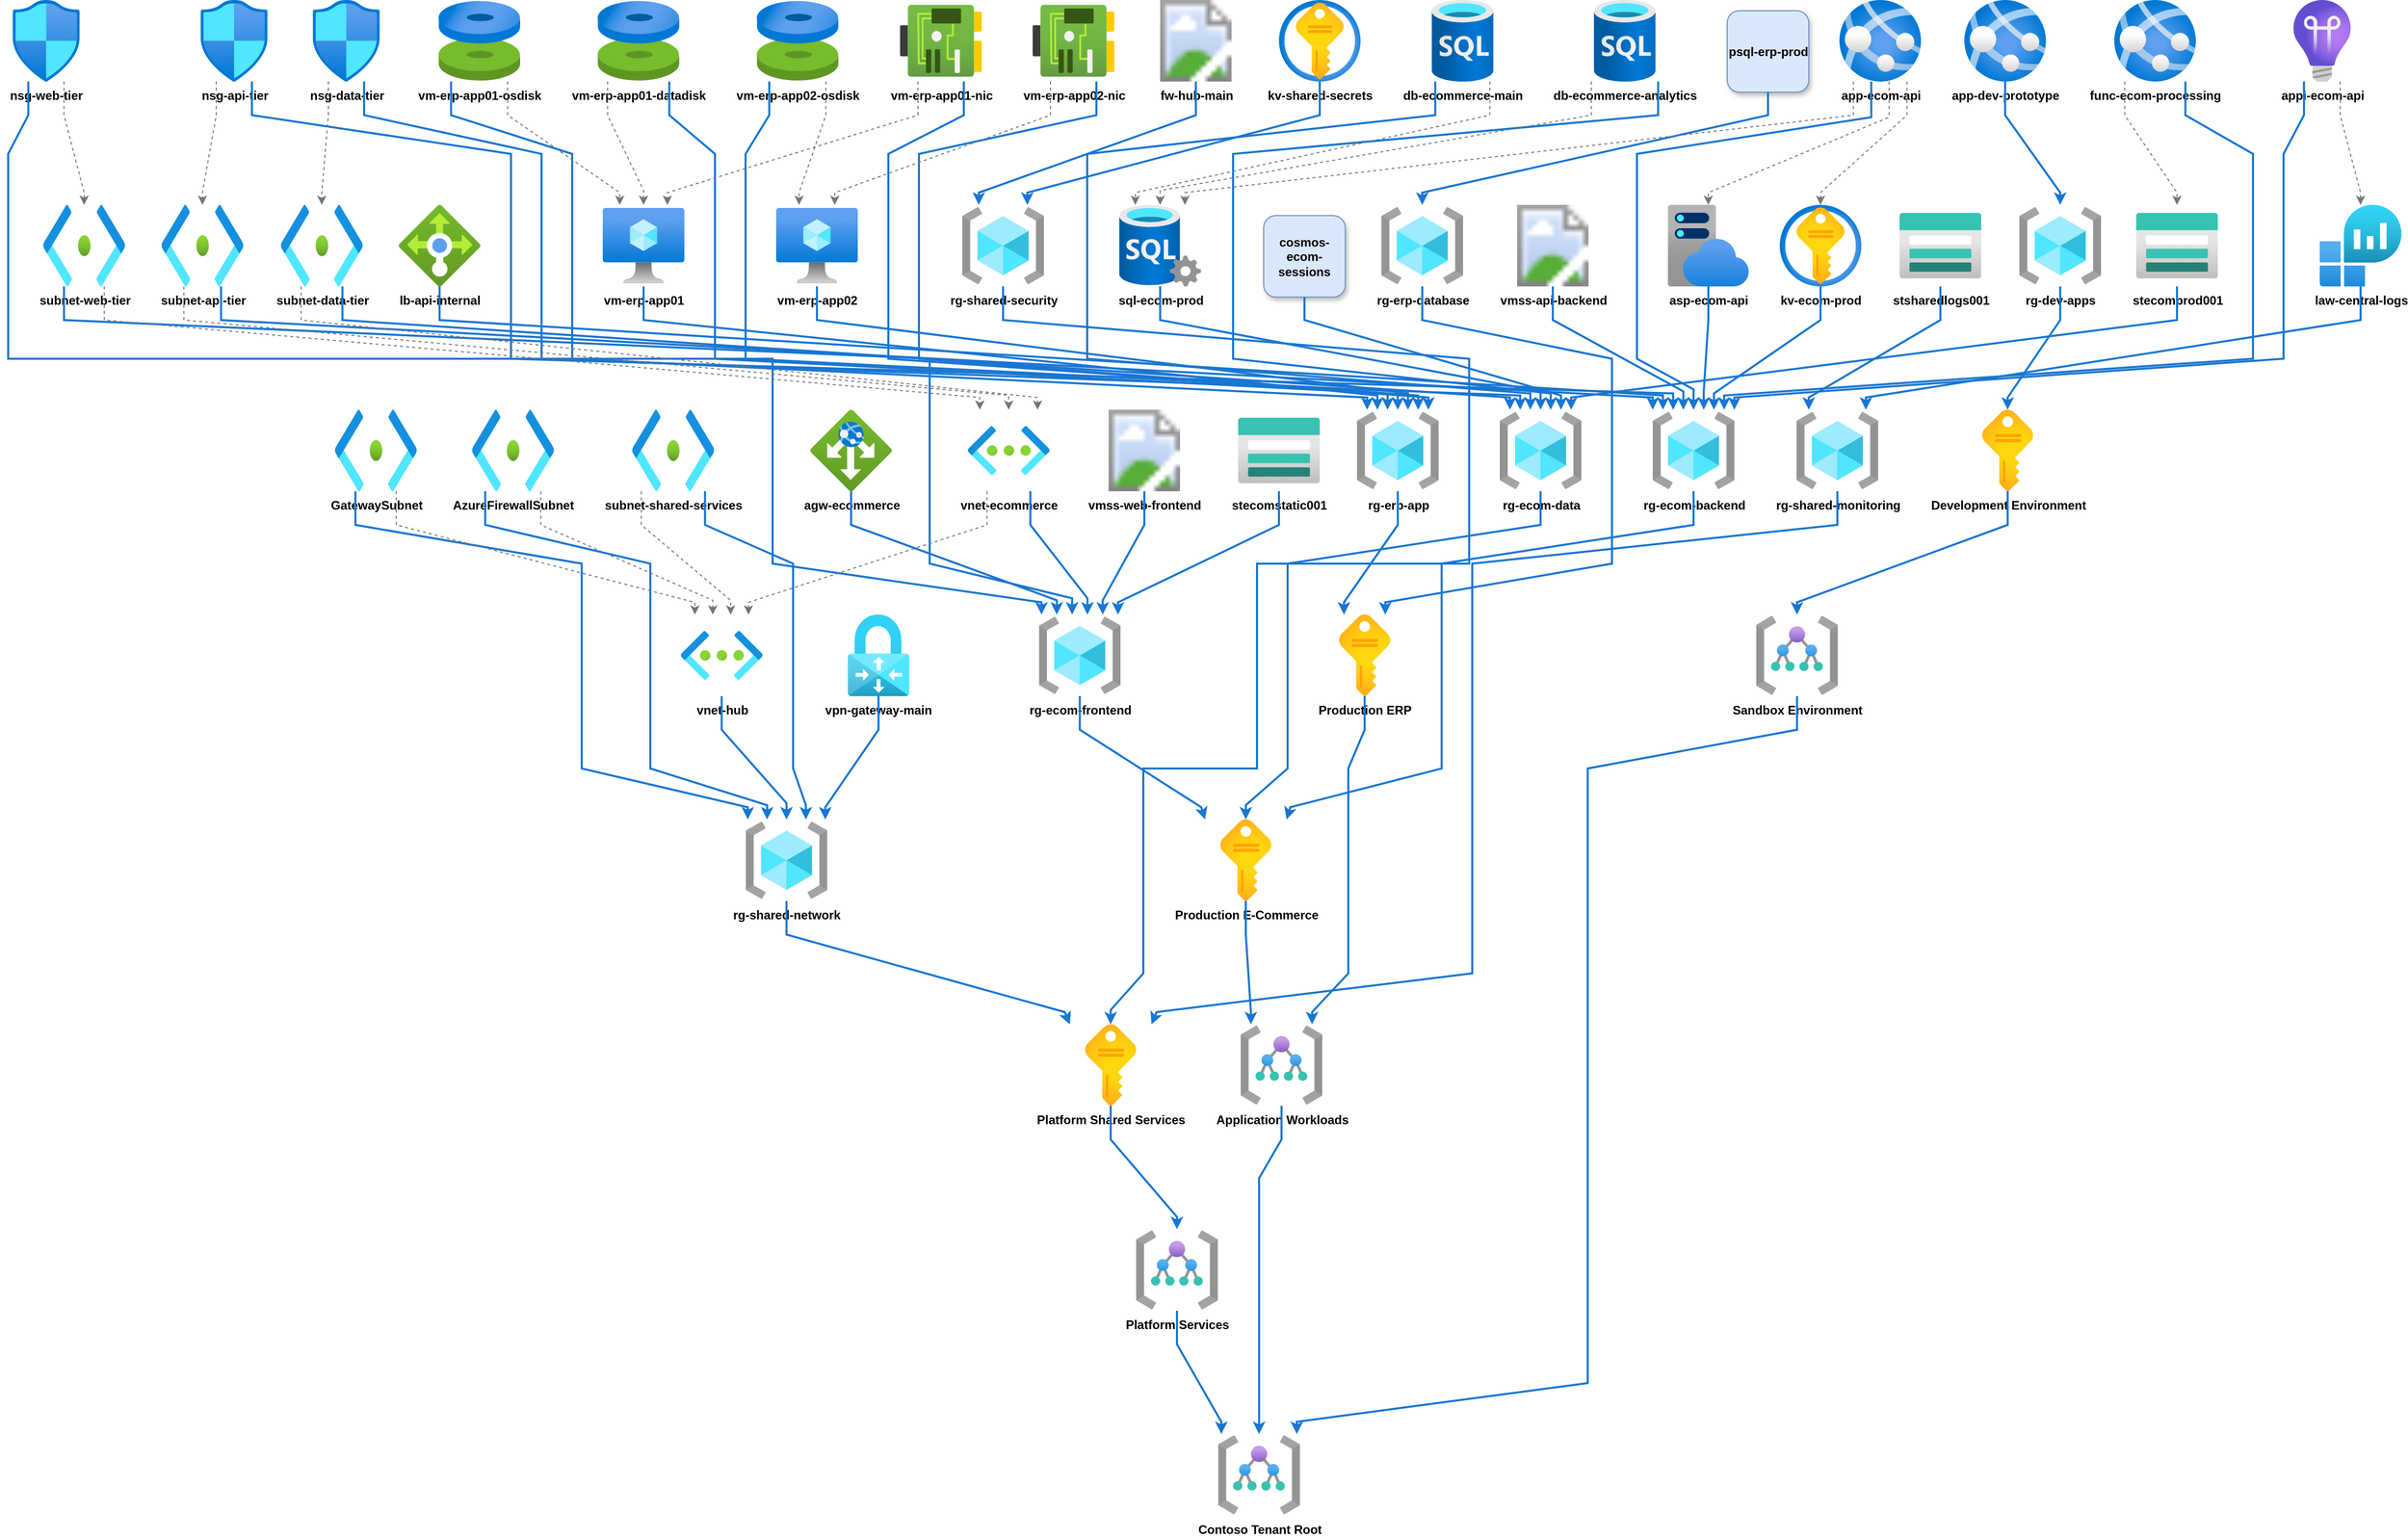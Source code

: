 <mxfile>
    <diagram id="main-diagram" name="Azure Infrastructure">
        <mxGraphModel dx="7919" dy="1720" grid="1" gridSize="10" guides="1" tooltips="1" connect="1" arrows="1" fold="1" page="1" pageScale="1" pageWidth="4681" pageHeight="3300" math="0" shadow="0">
            <root>
                <mxCell id="0"/>
                <mxCell id="1" parent="0"/>
                <object label="&lt;b&gt;Contoso Tenant Root&lt;/b&gt;" type="Microsoft.Management/managementGroups" id="node-0">
                    <mxCell style="image;aspect=fixed;html=1;points=[];align=center;fontSize=12;image=img/lib/azure2/general/Management_Groups.svg" parent="1" vertex="1">
                        <mxGeometry x="1186.5" y="1407" width="80" height="80" as="geometry"/>
                    </mxCell>
                </object>
                <object label="&lt;b&gt;Platform Services&lt;/b&gt;" type="Microsoft.Management/managementGroups" id="node-1">
                    <mxCell style="image;aspect=fixed;html=1;points=[];align=center;fontSize=12;image=img/lib/azure2/general/Management_Groups.svg" parent="1" vertex="1">
                        <mxGeometry x="1106.0" y="1206.0" width="80" height="80" as="geometry"/>
                    </mxCell>
                </object>
                <object label="&lt;b&gt;Application Workloads&lt;/b&gt;" type="Microsoft.Management/managementGroups" id="node-2">
                    <mxCell style="image;aspect=fixed;html=1;points=[];align=center;fontSize=12;image=img/lib/azure2/general/Management_Groups.svg" parent="1" vertex="1">
                        <mxGeometry x="1208.5" y="1005.0" width="80" height="80" as="geometry"/>
                    </mxCell>
                </object>
                <object label="&lt;b&gt;Sandbox Environment&lt;/b&gt;" type="Microsoft.Management/managementGroups" id="node-3">
                    <mxCell style="image;aspect=fixed;html=1;points=[];align=center;fontSize=12;image=img/lib/azure2/general/Management_Groups.svg" parent="1" vertex="1">
                        <mxGeometry x="1713.951" y="603.0" width="80" height="80" as="geometry"/>
                    </mxCell>
                </object>
                <object label="&lt;b&gt;Platform Shared Services&lt;/b&gt;" type="Microsoft.Resources/subscriptions" id="node-4">
                    <mxCell style="image;aspect=fixed;html=1;points=[];align=center;fontSize=12;image=img/lib/azure2/general/Subscriptions.svg" parent="1" vertex="1">
                        <mxGeometry x="1041.0" y="1005.0" width="80" height="80" as="geometry"/>
                    </mxCell>
                </object>
                <object label="&lt;b&gt;Production E-Commerce&lt;/b&gt;" type="Microsoft.Resources/subscriptions" id="node-5">
                    <mxCell style="image;aspect=fixed;html=1;points=[];align=center;fontSize=12;image=img/lib/azure2/general/Subscriptions.svg" parent="1" vertex="1">
                        <mxGeometry x="1173.5" y="804.0" width="80" height="80" as="geometry"/>
                    </mxCell>
                </object>
                <object label="&lt;b&gt;Production ERP&lt;/b&gt;" type="Microsoft.Resources/subscriptions" id="node-6">
                    <mxCell style="image;aspect=fixed;html=1;points=[];align=center;fontSize=12;image=img/lib/azure2/general/Subscriptions.svg" parent="1" vertex="1">
                        <mxGeometry x="1290.0" y="603.0" width="80" height="80" as="geometry"/>
                    </mxCell>
                </object>
                <object label="&lt;b&gt;Development Environment&lt;/b&gt;" type="Microsoft.Resources/subscriptions" id="node-7">
                    <mxCell style="image;aspect=fixed;html=1;points=[];align=center;fontSize=12;image=img/lib/azure2/general/Subscriptions.svg" parent="1" vertex="1">
                        <mxGeometry x="1920.5" y="402.0" width="80" height="80" as="geometry"/>
                    </mxCell>
                </object>
                <object label="&lt;b&gt;rg-shared-network&lt;/b&gt;" type="Microsoft.Resources/subscriptions/resourceGroups" id="node-8">
                    <mxCell style="image;aspect=fixed;html=1;points=[];align=center;fontSize=12;image=img/lib/azure2/general/Resource_Groups.svg" parent="1" vertex="1">
                        <mxGeometry x="723.176" y="804.0" width="80" height="80" as="geometry"/>
                    </mxCell>
                </object>
                <object label="&lt;b&gt;rg-shared-security&lt;/b&gt;" type="Microsoft.Resources/subscriptions/resourceGroups" id="node-9">
                    <mxCell style="image;aspect=fixed;html=1;points=[];align=center;fontSize=12;image=img/lib/azure2/general/Resource_Groups.svg" parent="1" vertex="1">
                        <mxGeometry x="935.5" y="201.0" width="80" height="80" as="geometry"/>
                    </mxCell>
                </object>
                <object label="&lt;b&gt;rg-shared-monitoring&lt;/b&gt;" type="Microsoft.Resources/subscriptions/resourceGroups" id="node-10">
                    <mxCell style="image;aspect=fixed;html=1;points=[];align=center;fontSize=12;image=img/lib/azure2/general/Resource_Groups.svg" parent="1" vertex="1">
                        <mxGeometry x="1753.5" y="402.0" width="80" height="80" as="geometry"/>
                    </mxCell>
                </object>
                <object label="&lt;b&gt;rg-ecom-frontend&lt;/b&gt;" type="Microsoft.Resources/subscriptions/resourceGroups" id="node-11">
                    <mxCell style="image;aspect=fixed;html=1;points=[];align=center;fontSize=12;image=img/lib/azure2/general/Resource_Groups.svg" parent="1" vertex="1">
                        <mxGeometry x="1010.708" y="603.0" width="80" height="80" as="geometry"/>
                    </mxCell>
                </object>
                <object label="&lt;b&gt;rg-ecom-backend&lt;/b&gt;" type="Microsoft.Resources/subscriptions/resourceGroups" id="node-12">
                    <mxCell style="image;aspect=fixed;html=1;points=[];align=center;fontSize=12;image=img/lib/azure2/general/Resource_Groups.svg" parent="1" vertex="1">
                        <mxGeometry x="1612.5" y="402.0" width="80" height="80" as="geometry"/>
                    </mxCell>
                </object>
                <object label="&lt;b&gt;rg-ecom-data&lt;/b&gt;" type="Microsoft.Resources/subscriptions/resourceGroups" id="node-13">
                    <mxCell style="image;aspect=fixed;html=1;points=[];align=center;fontSize=12;image=img/lib/azure2/general/Resource_Groups.svg" parent="1" vertex="1">
                        <mxGeometry x="1462.5" y="402.0" width="80" height="80" as="geometry"/>
                    </mxCell>
                </object>
                <object label="&lt;b&gt;rg-erp-app&lt;/b&gt;" type="Microsoft.Resources/subscriptions/resourceGroups" id="node-14">
                    <mxCell style="image;aspect=fixed;html=1;points=[];align=center;fontSize=12;image=img/lib/azure2/general/Resource_Groups.svg" parent="1" vertex="1">
                        <mxGeometry x="1322.5" y="402.0" width="80" height="80" as="geometry"/>
                    </mxCell>
                </object>
                <object label="&lt;b&gt;rg-erp-database&lt;/b&gt;" type="Microsoft.Resources/subscriptions/resourceGroups" id="node-15">
                    <mxCell style="image;aspect=fixed;html=1;points=[];align=center;fontSize=12;image=img/lib/azure2/general/Resource_Groups.svg" parent="1" vertex="1">
                        <mxGeometry x="1346.5" y="201.0" width="80" height="80" as="geometry"/>
                    </mxCell>
                </object>
                <object label="&lt;b&gt;rg-dev-apps&lt;/b&gt;" type="Microsoft.Resources/subscriptions/resourceGroups" id="node-16">
                    <mxCell style="image;aspect=fixed;html=1;points=[];align=center;fontSize=12;image=img/lib/azure2/general/Resource_Groups.svg" parent="1" vertex="1">
                        <mxGeometry x="1972.0" y="201.0" width="80" height="80" as="geometry"/>
                    </mxCell>
                </object>
                <object label="&lt;b&gt;vnet-hub&lt;/b&gt;" type="Microsoft.Network/virtualNetworks" id="node-17">
                    <mxCell style="image;aspect=fixed;html=1;points=[];align=center;fontSize=12;image=img/lib/azure2/networking/Virtual_Networks.svg" parent="1" vertex="1">
                        <mxGeometry x="659.611" y="603.0" width="80" height="80" as="geometry"/>
                    </mxCell>
                </object>
                <object label="&lt;b&gt;GatewaySubnet&lt;/b&gt;" type="Microsoft.Network/virtualNetworks/subnets" id="node-18">
                    <mxCell style="image;aspect=fixed;html=1;points=[];align=center;fontSize=12;image=img/lib/azure2/networking/Subnet.svg" parent="1" vertex="1">
                        <mxGeometry x="320.5" y="402.0" width="80" height="80" as="geometry"/>
                    </mxCell>
                </object>
                <object label="&lt;b&gt;AzureFirewallSubnet&lt;/b&gt;" type="Microsoft.Network/virtualNetworks/subnets" id="node-19">
                    <mxCell style="image;aspect=fixed;html=1;points=[];align=center;fontSize=12;image=img/lib/azure2/networking/Subnet.svg" parent="1" vertex="1">
                        <mxGeometry x="455.0" y="402.0" width="80" height="80" as="geometry"/>
                    </mxCell>
                </object>
                <object label="&lt;b&gt;subnet-shared-services&lt;/b&gt;" type="Microsoft.Network/virtualNetworks/subnets" id="node-20">
                    <mxCell style="image;aspect=fixed;html=1;points=[];align=center;fontSize=12;image=img/lib/azure2/networking/Subnet.svg" parent="1" vertex="1">
                        <mxGeometry x="612.0" y="402.0" width="80" height="80" as="geometry"/>
                    </mxCell>
                </object>
                <object label="&lt;b&gt;vnet-ecommerce&lt;/b&gt;" type="Microsoft.Network/virtualNetworks" id="node-21">
                    <mxCell style="image;aspect=fixed;html=1;points=[];align=center;fontSize=12;image=img/lib/azure2/networking/Virtual_Networks.svg" parent="1" vertex="1">
                        <mxGeometry x="941.0" y="402.0" width="80" height="80" as="geometry"/>
                    </mxCell>
                </object>
                <object label="&lt;b&gt;subnet-web-tier&lt;/b&gt;" type="Microsoft.Network/virtualNetworks/subnets" id="node-22">
                    <mxCell style="image;aspect=fixed;html=1;points=[];align=center;fontSize=12;image=img/lib/azure2/networking/Subnet.svg" parent="1" vertex="1">
                        <mxGeometry x="34.5" y="201.0" width="80" height="80" as="geometry"/>
                    </mxCell>
                </object>
                <object label="&lt;b&gt;subnet-api-tier&lt;/b&gt;" type="Microsoft.Network/virtualNetworks/subnets" id="node-23">
                    <mxCell style="image;aspect=fixed;html=1;points=[];align=center;fontSize=12;image=img/lib/azure2/networking/Subnet.svg" parent="1" vertex="1">
                        <mxGeometry x="150.5" y="201.0" width="80" height="80" as="geometry"/>
                    </mxCell>
                </object>
                <object label="&lt;b&gt;subnet-data-tier&lt;/b&gt;" type="Microsoft.Network/virtualNetworks/subnets" id="node-24">
                    <mxCell style="image;aspect=fixed;html=1;points=[];align=center;fontSize=12;image=img/lib/azure2/networking/Subnet.svg" parent="1" vertex="1">
                        <mxGeometry x="267.5" y="201.0" width="80" height="80" as="geometry"/>
                    </mxCell>
                </object>
                <object label="&lt;b&gt;vpn-gateway-main&lt;/b&gt;" type="Microsoft.Network/virtualNetworkGateways" id="node-25">
                    <mxCell style="image;aspect=fixed;html=1;points=[];align=center;fontSize=12;image=img/lib/azure2/networking/Virtual_Network_Gateways.svg" parent="1" vertex="1">
                        <mxGeometry x="813.366" y="603.0" width="80" height="80" as="geometry"/>
                    </mxCell>
                </object>
                <object label="&lt;b&gt;fw-hub-main&lt;/b&gt;" type="Microsoft.Network/azureFirewalls" id="node-26">
                    <mxCell style="image;aspect=fixed;html=1;points=[];align=center;fontSize=12;image=img/lib/azure2/networking/Azure_Firewall.svg" parent="1" vertex="1">
                        <mxGeometry x="1124.5" y="7.105e-15" width="80" height="80" as="geometry"/>
                    </mxCell>
                </object>
                <object label="&lt;b&gt;agw-ecommerce&lt;/b&gt;" type="Microsoft.Network/applicationGateways" id="node-27">
                    <mxCell style="image;aspect=fixed;html=1;points=[];align=center;fontSize=12;image=img/lib/azure2/networking/Application_Gateways.svg" parent="1" vertex="1">
                        <mxGeometry x="786.5" y="402.0" width="80" height="80" as="geometry"/>
                    </mxCell>
                </object>
                <object label="&lt;b&gt;lb-api-internal&lt;/b&gt;" type="Microsoft.Network/loadBalancers" id="node-28">
                    <mxCell style="image;aspect=fixed;html=1;points=[];align=center;fontSize=12;image=img/lib/azure2/networking/Load_Balancers.svg" parent="1" vertex="1">
                        <mxGeometry x="383.0" y="201.0" width="80" height="80" as="geometry"/>
                    </mxCell>
                </object>
                <object label="&lt;b&gt;nsg-web-tier&lt;/b&gt;" type="Microsoft.Network/networkSecurityGroups" id="node-29">
                    <mxCell style="image;aspect=fixed;html=1;points=[];align=center;fontSize=12;image=img/lib/azure2/networking/Network_Security_Groups.svg" parent="1" vertex="1">
                        <mxGeometry x="-2.75" y="7.105e-15" width="80" height="80" as="geometry"/>
                    </mxCell>
                </object>
                <object label="&lt;b&gt;nsg-api-tier&lt;/b&gt;" type="Microsoft.Network/networkSecurityGroups" id="node-30">
                    <mxCell style="image;aspect=fixed;html=1;points=[];align=center;fontSize=12;image=img/lib/azure2/networking/Network_Security_Groups.svg" parent="1" vertex="1">
                        <mxGeometry x="181.5" y="7.105e-15" width="80" height="80" as="geometry"/>
                    </mxCell>
                </object>
                <object label="&lt;b&gt;nsg-data-tier&lt;/b&gt;" type="Microsoft.Network/networkSecurityGroups" id="node-31">
                    <mxCell style="image;aspect=fixed;html=1;points=[];align=center;fontSize=12;image=img/lib/azure2/networking/Network_Security_Groups.svg" parent="1" vertex="1">
                        <mxGeometry x="291.5" y="7.105e-15" width="80" height="80" as="geometry"/>
                    </mxCell>
                </object>
                <object label="&lt;b&gt;vmss-web-frontend&lt;/b&gt;" type="Microsoft.Compute/virtualMachineScaleSets" id="node-32">
                    <mxCell style="image;aspect=fixed;html=1;points=[];align=center;fontSize=12;image=img/lib/azure2/compute/Virtual_Machine_Scale_Set.svg" parent="1" vertex="1">
                        <mxGeometry x="1074.0" y="402.0" width="80" height="80" as="geometry"/>
                    </mxCell>
                </object>
                <object label="&lt;b&gt;vmss-api-backend&lt;/b&gt;" type="Microsoft.Compute/virtualMachineScaleSets" id="node-33">
                    <mxCell style="image;aspect=fixed;html=1;points=[];align=center;fontSize=12;image=img/lib/azure2/compute/Virtual_Machine_Scale_Set.svg" parent="1" vertex="1">
                        <mxGeometry x="1474.5" y="201.0" width="80" height="80" as="geometry"/>
                    </mxCell>
                </object>
                <object label="&lt;b&gt;vm-erp-app01&lt;/b&gt;" type="Microsoft.Compute/virtualMachines" id="node-34">
                    <mxCell style="image;aspect=fixed;html=1;points=[];align=center;fontSize=12;image=img/lib/azure2/compute/Virtual_Machine.svg" parent="1" vertex="1">
                        <mxGeometry x="583.0" y="201.0" width="80" height="80" as="geometry"/>
                    </mxCell>
                </object>
                <object label="&lt;b&gt;vm-erp-app02&lt;/b&gt;" type="Microsoft.Compute/virtualMachines" id="node-35">
                    <mxCell style="image;aspect=fixed;html=1;points=[];align=center;fontSize=12;image=img/lib/azure2/compute/Virtual_Machine.svg" parent="1" vertex="1">
                        <mxGeometry x="753.0" y="201.0" width="80" height="80" as="geometry"/>
                    </mxCell>
                </object>
                <object label="&lt;b&gt;vm-erp-app01-osdisk&lt;/b&gt;" type="Microsoft.Compute/disks" id="node-36">
                    <mxCell style="image;aspect=fixed;html=1;points=[];align=center;fontSize=12;image=img/lib/azure2/compute/Disks.svg" parent="1" vertex="1">
                        <mxGeometry x="422.0" y="7.105e-15" width="80" height="80" as="geometry"/>
                    </mxCell>
                </object>
                <object label="&lt;b&gt;vm-erp-app01-datadisk&lt;/b&gt;" type="Microsoft.Compute/disks" id="node-37">
                    <mxCell style="image;aspect=fixed;html=1;points=[];align=center;fontSize=12;image=img/lib/azure2/compute/Disks.svg" parent="1" vertex="1">
                        <mxGeometry x="578.0" y="7.105e-15" width="80" height="80" as="geometry"/>
                    </mxCell>
                </object>
                <object label="&lt;b&gt;vm-erp-app02-osdisk&lt;/b&gt;" type="Microsoft.Compute/disks" id="node-38">
                    <mxCell style="image;aspect=fixed;html=1;points=[];align=center;fontSize=12;image=img/lib/azure2/compute/Disks.svg" parent="1" vertex="1">
                        <mxGeometry x="734.0" y="7.105e-15" width="80" height="80" as="geometry"/>
                    </mxCell>
                </object>
                <object label="&lt;b&gt;vm-erp-app01-nic&lt;/b&gt;" type="Microsoft.Network/networkInterfaces" id="node-39">
                    <mxCell style="image;aspect=fixed;html=1;points=[];align=center;fontSize=12;image=img/lib/azure2/networking/Network_Interfaces.svg" parent="1" vertex="1">
                        <mxGeometry x="874.5" y="7.105e-15" width="80" height="80" as="geometry"/>
                    </mxCell>
                </object>
                <object label="&lt;b&gt;vm-erp-app02-nic&lt;/b&gt;" type="Microsoft.Network/networkInterfaces" id="node-40">
                    <mxCell style="image;aspect=fixed;html=1;points=[];align=center;fontSize=12;image=img/lib/azure2/networking/Network_Interfaces.svg" parent="1" vertex="1">
                        <mxGeometry x="1004.5" y="7.105e-15" width="80" height="80" as="geometry"/>
                    </mxCell>
                </object>
                <object label="&lt;b&gt;sql-ecom-prod&lt;/b&gt;" type="Microsoft.Sql/servers" id="node-41">
                    <mxCell style="image;aspect=fixed;html=1;points=[];align=center;fontSize=12;image=img/lib/azure2/databases/SQL_Server.svg" parent="1" vertex="1">
                        <mxGeometry x="1089.5" y="201.0" width="80" height="80" as="geometry"/>
                    </mxCell>
                </object>
                <object label="&lt;b&gt;db-ecommerce-main&lt;/b&gt;" type="Microsoft.Sql/servers/databases" id="node-42">
                    <mxCell style="image;aspect=fixed;html=1;points=[];align=center;fontSize=12;image=img/lib/azure2/databases/SQL_Database.svg" parent="1" vertex="1">
                        <mxGeometry x="1386.0" y="7.105e-15" width="80" height="80" as="geometry"/>
                    </mxCell>
                </object>
                <object label="&lt;b&gt;db-ecommerce-analytics&lt;/b&gt;" type="Microsoft.Sql/servers/databases" id="node-43">
                    <mxCell style="image;aspect=fixed;html=1;points=[];align=center;fontSize=12;image=img/lib/azure2/databases/SQL_Database.svg" parent="1" vertex="1">
                        <mxGeometry x="1545.0" y="7.105e-15" width="80" height="80" as="geometry"/>
                    </mxCell>
                </object>
                <object label="&lt;b&gt;psql-erp-prod&lt;/b&gt;" type="Microsoft.DBforPostgreSQL/flexibleServers" id="node-44">
                    <mxCell style="rounded=1;whiteSpace=wrap;html=1;shadow=1;fillColor=#dae8fc;strokeColor=#6c8ebf;" parent="1" vertex="1">
                        <mxGeometry x="1685.5" y="10.5" width="80" height="80" as="geometry"/>
                    </mxCell>
                </object>
                <object label="&lt;b&gt;cosmos-ecom-sessions&lt;/b&gt;" type="Microsoft.DocumentDB/databaseAccounts" id="node-45">
                    <mxCell style="rounded=1;whiteSpace=wrap;html=1;shadow=1;fillColor=#dae8fc;strokeColor=#6c8ebf;" parent="1" vertex="1">
                        <mxGeometry x="1231.0" y="211.5" width="80" height="80" as="geometry"/>
                    </mxCell>
                </object>
                <object label="&lt;b&gt;stecomprod001&lt;/b&gt;" type="Microsoft.Storage/storageAccounts" id="node-46">
                    <mxCell style="image;aspect=fixed;html=1;points=[];align=center;fontSize=12;image=img/lib/azure2/storage/Storage_Accounts.svg" parent="1" vertex="1">
                        <mxGeometry x="2086.5" y="201.0" width="80" height="80" as="geometry"/>
                    </mxCell>
                </object>
                <object label="&lt;b&gt;stecomstatic001&lt;/b&gt;" type="Microsoft.Storage/storageAccounts" id="node-47">
                    <mxCell style="image;aspect=fixed;html=1;points=[];align=center;fontSize=12;image=img/lib/azure2/storage/Storage_Accounts.svg" parent="1" vertex="1">
                        <mxGeometry x="1206.0" y="402.0" width="80" height="80" as="geometry"/>
                    </mxCell>
                </object>
                <object label="&lt;b&gt;stsharedlogs001&lt;/b&gt;" type="Microsoft.Storage/storageAccounts" id="node-48">
                    <mxCell style="image;aspect=fixed;html=1;points=[];align=center;fontSize=12;image=img/lib/azure2/storage/Storage_Accounts.svg" parent="1" vertex="1">
                        <mxGeometry x="1854.5" y="201.0" width="80" height="80" as="geometry"/>
                    </mxCell>
                </object>
                <object label="&lt;b&gt;asp-ecom-api&lt;/b&gt;" type="Microsoft.Web/serverfarms" id="node-49">
                    <mxCell style="image;aspect=fixed;html=1;points=[];align=center;fontSize=12;image=img/lib/azure2/app_services/App_Service_Plans.svg" parent="1" vertex="1">
                        <mxGeometry x="1627.0" y="201.0" width="80" height="80" as="geometry"/>
                    </mxCell>
                </object>
                <object label="&lt;b&gt;app-ecom-api&lt;/b&gt;" type="Microsoft.Web/sites" id="node-50">
                    <mxCell style="image;aspect=fixed;html=1;points=[];align=center;fontSize=12;image=img/lib/azure2/compute/App_Services.svg" parent="1" vertex="1">
                        <mxGeometry x="1795.5" y="7.105e-15" width="80" height="80" as="geometry"/>
                    </mxCell>
                </object>
                <object label="&lt;b&gt;app-dev-prototype&lt;/b&gt;" type="Microsoft.Web/sites" id="node-51">
                    <mxCell style="image;aspect=fixed;html=1;points=[];align=center;fontSize=12;image=img/lib/azure2/compute/App_Services.svg" parent="1" vertex="1">
                        <mxGeometry x="1918.0" y="7.105e-15" width="80" height="80" as="geometry"/>
                    </mxCell>
                </object>
                <object label="&lt;b&gt;func-ecom-processing&lt;/b&gt;" type="Microsoft.Web/sites" id="node-52">
                    <mxCell style="image;aspect=fixed;html=1;points=[];align=center;fontSize=12;image=img/lib/azure2/compute/App_Services.svg" parent="1" vertex="1">
                        <mxGeometry x="2065.0" y="7.105e-15" width="80" height="80" as="geometry"/>
                    </mxCell>
                </object>
                <object label="&lt;b&gt;kv-shared-secrets&lt;/b&gt;" type="Microsoft.KeyVault/vaults" id="node-53">
                    <mxCell style="image;aspect=fixed;html=1;points=[];align=center;fontSize=12;image=img/lib/azure2/security/Key_Vaults.svg" parent="1" vertex="1">
                        <mxGeometry x="1246.0" y="7.105e-15" width="80" height="80" as="geometry"/>
                    </mxCell>
                </object>
                <object label="&lt;b&gt;kv-ecom-prod&lt;/b&gt;" type="Microsoft.KeyVault/vaults" id="node-54">
                    <mxCell style="image;aspect=fixed;html=1;points=[];align=center;fontSize=12;image=img/lib/azure2/security/Key_Vaults.svg" parent="1" vertex="1">
                        <mxGeometry x="1737.0" y="201.0" width="80" height="80" as="geometry"/>
                    </mxCell>
                </object>
                <object label="&lt;b&gt;law-central-logs&lt;/b&gt;" type="Microsoft.OperationalInsights/workspaces" id="node-55">
                    <mxCell style="image;aspect=fixed;html=1;points=[];align=center;fontSize=12;image=img/lib/azure2/analytics/Log_Analytics_Workspaces.svg" parent="1" vertex="1">
                        <mxGeometry x="2266.5" y="201.0" width="80" height="80" as="geometry"/>
                    </mxCell>
                </object>
                <object label="&lt;b&gt;appi-ecom-api&lt;/b&gt;" type="Microsoft.Insights/components" id="node-56">
                    <mxCell style="image;aspect=fixed;html=1;points=[];align=center;fontSize=12;image=img/lib/azure2/management_governance/Application_Insights.svg" parent="1" vertex="1">
                        <mxGeometry x="2228.75" y="7.105e-15" width="80" height="80" as="geometry"/>
                    </mxCell>
                </object>
                <mxCell id="edge-0" style="edgeStyle=orthogonalEdgeStyle;rounded=0;orthogonalLoop=1;jettySize=auto;html=1;endArrow=classic;strokeColor=#1976d2;strokeWidth=2;noEdgeStyle=1;orthogonal=1;" parent="1" source="node-1" target="node-0" edge="1">
                    <mxGeometry relative="1" as="geometry">
                        <Array as="points">
                            <mxPoint x="1146.0" y="1319"/>
                            <mxPoint x="1189.5" y="1395"/>
                        </Array>
                    </mxGeometry>
                </mxCell>
                <mxCell id="edge-1" style="edgeStyle=orthogonalEdgeStyle;rounded=0;orthogonalLoop=1;jettySize=auto;html=1;endArrow=classic;strokeColor=#1976d2;strokeWidth=2;noEdgeStyle=1;orthogonal=1;" parent="1" source="node-2" target="node-0" edge="1">
                    <mxGeometry relative="1" as="geometry">
                        <Array as="points">
                            <mxPoint x="1248.5" y="1118.0"/>
                            <mxPoint x="1226.5" y="1156.0"/>
                            <mxPoint x="1226.5" y="1357"/>
                            <mxPoint x="1226.5" y="1393"/>
                        </Array>
                    </mxGeometry>
                </mxCell>
                <mxCell id="edge-2" style="edgeStyle=orthogonalEdgeStyle;rounded=0;orthogonalLoop=1;jettySize=auto;html=1;endArrow=classic;strokeColor=#1976d2;strokeWidth=2;noEdgeStyle=1;orthogonal=1;" parent="1" source="node-3" target="node-0" edge="1">
                    <mxGeometry relative="1" as="geometry">
                        <Array as="points">
                            <mxPoint x="1753.951" y="716.0"/>
                            <mxPoint x="1548.726" y="754.0"/>
                            <mxPoint x="1548.726" y="955.0"/>
                            <mxPoint x="1548.726" y="955.0"/>
                            <mxPoint x="1548.726" y="1156.0"/>
                            <mxPoint x="1548.726" y="1156.0"/>
                            <mxPoint x="1548.726" y="1357"/>
                            <mxPoint x="1263.5" y="1395"/>
                        </Array>
                    </mxGeometry>
                </mxCell>
                <mxCell id="edge-3" style="edgeStyle=orthogonalEdgeStyle;rounded=0;orthogonalLoop=1;jettySize=auto;html=1;endArrow=classic;strokeColor=#1976d2;strokeWidth=2;noEdgeStyle=1;orthogonal=1;" parent="1" source="node-4" target="node-1" edge="1">
                    <mxGeometry relative="1" as="geometry">
                        <Array as="points">
                            <mxPoint x="1081.0" y="1118.0"/>
                            <mxPoint x="1146.0" y="1194.0"/>
                        </Array>
                    </mxGeometry>
                </mxCell>
                <mxCell id="edge-4" style="edgeStyle=orthogonalEdgeStyle;rounded=0;orthogonalLoop=1;jettySize=auto;html=1;endArrow=classic;strokeColor=#1976d2;strokeWidth=2;noEdgeStyle=1;orthogonal=1;" parent="1" source="node-5" target="node-2" edge="1">
                    <mxGeometry relative="1" as="geometry">
                        <Array as="points">
                            <mxPoint x="1213.5" y="917.0"/>
                            <mxPoint x="1218.5" y="993.0"/>
                        </Array>
                    </mxGeometry>
                </mxCell>
                <mxCell id="edge-5" style="edgeStyle=orthogonalEdgeStyle;rounded=0;orthogonalLoop=1;jettySize=auto;html=1;endArrow=classic;strokeColor=#1976d2;strokeWidth=2;noEdgeStyle=1;orthogonal=1;" parent="1" source="node-6" target="node-2" edge="1">
                    <mxGeometry relative="1" as="geometry">
                        <Array as="points">
                            <mxPoint x="1330" y="716.0"/>
                            <mxPoint x="1314.0" y="754.0"/>
                            <mxPoint x="1314.0" y="955.0"/>
                            <mxPoint x="1278.5" y="993.0"/>
                        </Array>
                    </mxGeometry>
                </mxCell>
                <mxCell id="edge-6" style="edgeStyle=orthogonalEdgeStyle;rounded=0;orthogonalLoop=1;jettySize=auto;html=1;endArrow=classic;strokeColor=#1976d2;strokeWidth=2;noEdgeStyle=1;orthogonal=1;" parent="1" source="node-7" target="node-3" edge="1">
                    <mxGeometry relative="1" as="geometry">
                        <Array as="points">
                            <mxPoint x="1960.5" y="515.0"/>
                            <mxPoint x="1753.951" y="591.0"/>
                        </Array>
                    </mxGeometry>
                </mxCell>
                <mxCell id="edge-7" style="edgeStyle=orthogonalEdgeStyle;rounded=0;orthogonalLoop=1;jettySize=auto;html=1;endArrow=classic;strokeColor=#1976d2;strokeWidth=2;noEdgeStyle=1;orthogonal=1;" parent="1" source="node-8" target="node-4" edge="1">
                    <mxGeometry relative="1" as="geometry">
                        <Array as="points">
                            <mxPoint x="763.176" y="917.0"/>
                            <mxPoint x="1036.0" y="993.0"/>
                        </Array>
                    </mxGeometry>
                </mxCell>
                <mxCell id="edge-8" style="edgeStyle=orthogonalEdgeStyle;rounded=0;orthogonalLoop=1;jettySize=auto;html=1;endArrow=classic;strokeColor=#1976d2;strokeWidth=2;noEdgeStyle=1;orthogonal=1;" parent="1" source="node-9" target="node-4" edge="1">
                    <mxGeometry relative="1" as="geometry">
                        <Array as="points">
                            <mxPoint x="975.5" y="314.0"/>
                            <mxPoint x="1432.5" y="352.0"/>
                            <mxPoint x="1432.5" y="553.0"/>
                            <mxPoint x="1224.5" y="553.0"/>
                            <mxPoint x="1224.5" y="754.0"/>
                            <mxPoint x="1113.0" y="754.0"/>
                            <mxPoint x="1113.0" y="955.0"/>
                            <mxPoint x="1081.0" y="991.0"/>
                        </Array>
                    </mxGeometry>
                </mxCell>
                <mxCell id="edge-9" style="edgeStyle=orthogonalEdgeStyle;rounded=0;orthogonalLoop=1;jettySize=auto;html=1;endArrow=classic;strokeColor=#1976d2;strokeWidth=2;noEdgeStyle=1;orthogonal=1;" parent="1" source="node-10" target="node-4" edge="1">
                    <mxGeometry relative="1" as="geometry">
                        <Array as="points">
                            <mxPoint x="1793.5" y="515.0"/>
                            <mxPoint x="1435.5" y="553.0"/>
                            <mxPoint x="1435.5" y="754.0"/>
                            <mxPoint x="1435.5" y="754.0"/>
                            <mxPoint x="1435.5" y="955.0"/>
                            <mxPoint x="1126.0" y="993.0"/>
                        </Array>
                    </mxGeometry>
                </mxCell>
                <mxCell id="edge-10" style="edgeStyle=orthogonalEdgeStyle;rounded=0;orthogonalLoop=1;jettySize=auto;html=1;endArrow=classic;strokeColor=#1976d2;strokeWidth=2;noEdgeStyle=1;orthogonal=1;" parent="1" source="node-11" target="node-5" edge="1">
                    <mxGeometry relative="1" as="geometry">
                        <Array as="points">
                            <mxPoint x="1050.708" y="716.0"/>
                            <mxPoint x="1169.833" y="792.0"/>
                        </Array>
                    </mxGeometry>
                </mxCell>
                <mxCell id="edge-11" style="edgeStyle=orthogonalEdgeStyle;rounded=0;orthogonalLoop=1;jettySize=auto;html=1;endArrow=classic;strokeColor=#1976d2;strokeWidth=2;noEdgeStyle=1;orthogonal=1;" parent="1" source="node-12" target="node-5" edge="1">
                    <mxGeometry relative="1" as="geometry">
                        <Array as="points">
                            <mxPoint x="1652.5" y="515.0"/>
                            <mxPoint x="1405.5" y="553.0"/>
                            <mxPoint x="1405.5" y="754.0"/>
                            <mxPoint x="1257.167" y="792.0"/>
                        </Array>
                    </mxGeometry>
                </mxCell>
                <mxCell id="edge-12" style="edgeStyle=orthogonalEdgeStyle;rounded=0;orthogonalLoop=1;jettySize=auto;html=1;endArrow=classic;strokeColor=#1976d2;strokeWidth=2;noEdgeStyle=1;orthogonal=1;" parent="1" source="node-13" target="node-5" edge="1">
                    <mxGeometry relative="1" as="geometry">
                        <Array as="points">
                            <mxPoint x="1502.5" y="515.0"/>
                            <mxPoint x="1254.5" y="553.0"/>
                            <mxPoint x="1254.5" y="754.0"/>
                            <mxPoint x="1213.5" y="790.0"/>
                        </Array>
                    </mxGeometry>
                </mxCell>
                <mxCell id="edge-13" style="edgeStyle=orthogonalEdgeStyle;rounded=0;orthogonalLoop=1;jettySize=auto;html=1;endArrow=classic;strokeColor=#1976d2;strokeWidth=2;noEdgeStyle=1;orthogonal=1;" parent="1" source="node-14" target="node-6" edge="1">
                    <mxGeometry relative="1" as="geometry">
                        <Array as="points">
                            <mxPoint x="1362.5" y="515.0"/>
                            <mxPoint x="1309.75" y="591.0"/>
                        </Array>
                    </mxGeometry>
                </mxCell>
                <mxCell id="edge-14" style="edgeStyle=orthogonalEdgeStyle;rounded=0;orthogonalLoop=1;jettySize=auto;html=1;endArrow=classic;strokeColor=#1976d2;strokeWidth=2;noEdgeStyle=1;orthogonal=1;" parent="1" source="node-15" target="node-6" edge="1">
                    <mxGeometry relative="1" as="geometry">
                        <Array as="points">
                            <mxPoint x="1386.5" y="314.0"/>
                            <mxPoint x="1572.5" y="352.0"/>
                            <mxPoint x="1572.5" y="553.0"/>
                            <mxPoint x="1350.25" y="591.0"/>
                        </Array>
                    </mxGeometry>
                </mxCell>
                <mxCell id="edge-15" style="edgeStyle=orthogonalEdgeStyle;rounded=0;orthogonalLoop=1;jettySize=auto;html=1;endArrow=classic;strokeColor=#1976d2;strokeWidth=2;noEdgeStyle=1;orthogonal=1;" parent="1" source="node-16" target="node-7" edge="1">
                    <mxGeometry relative="1" as="geometry">
                        <Array as="points">
                            <mxPoint x="2012.0" y="314.0"/>
                            <mxPoint x="1960.5" y="390.0"/>
                        </Array>
                    </mxGeometry>
                </mxCell>
                <mxCell id="edge-16" style="edgeStyle=orthogonalEdgeStyle;rounded=0;orthogonalLoop=1;jettySize=auto;html=1;endArrow=classic;strokeColor=#1976d2;strokeWidth=2;noEdgeStyle=1;orthogonal=1;" parent="1" source="node-17" target="node-8" edge="1">
                    <mxGeometry relative="1" as="geometry">
                        <Array as="points">
                            <mxPoint x="699.611" y="716.0"/>
                            <mxPoint x="763.176" y="788.0"/>
                        </Array>
                    </mxGeometry>
                </mxCell>
                <mxCell id="edge-17" style="edgeStyle=orthogonalEdgeStyle;rounded=0;orthogonalLoop=1;jettySize=auto;html=1;endArrow=classic;strokeColor=#1976d2;strokeWidth=2;noEdgeStyle=1;orthogonal=1;" parent="1" source="node-25" target="node-8" edge="1">
                    <mxGeometry relative="1" as="geometry">
                        <Array as="points">
                            <mxPoint x="853.366" y="716.0"/>
                            <mxPoint x="801.176" y="792.0"/>
                        </Array>
                    </mxGeometry>
                </mxCell>
                <mxCell id="edge-18" style="edgeStyle=orthogonalEdgeStyle;rounded=0;orthogonalLoop=1;jettySize=auto;html=1;endArrow=classic;strokeColor=#1976d2;strokeWidth=2;noEdgeStyle=1;orthogonal=1;" parent="1" source="node-26" target="node-9" edge="1">
                    <mxGeometry relative="1" as="geometry">
                        <Array as="points">
                            <mxPoint x="1164.5" y="113.0"/>
                            <mxPoint x="951.75" y="189.0"/>
                        </Array>
                    </mxGeometry>
                </mxCell>
                <mxCell id="edge-19" style="edgeStyle=orthogonalEdgeStyle;rounded=0;orthogonalLoop=1;jettySize=auto;html=1;endArrow=classic;strokeColor=#1976d2;strokeWidth=2;noEdgeStyle=1;orthogonal=1;" parent="1" source="node-53" target="node-9" edge="1">
                    <mxGeometry relative="1" as="geometry">
                        <Array as="points">
                            <mxPoint x="1286.0" y="113.0"/>
                            <mxPoint x="999.25" y="189.0"/>
                        </Array>
                    </mxGeometry>
                </mxCell>
                <mxCell id="edge-20" style="edgeStyle=orthogonalEdgeStyle;rounded=0;orthogonalLoop=1;jettySize=auto;html=1;endArrow=classic;strokeColor=#1976d2;strokeWidth=2;noEdgeStyle=1;orthogonal=1;" parent="1" source="node-55" target="node-10" edge="1">
                    <mxGeometry relative="1" as="geometry">
                        <Array as="points">
                            <mxPoint x="2306.5" y="314.0"/>
                            <mxPoint x="1821.5" y="390.0"/>
                        </Array>
                    </mxGeometry>
                </mxCell>
                <mxCell id="edge-21" style="edgeStyle=orthogonalEdgeStyle;rounded=0;orthogonalLoop=1;jettySize=auto;html=1;endArrow=classic;strokeColor=#1976d2;strokeWidth=2;noEdgeStyle=1;orthogonal=1;" parent="1" source="node-48" target="node-10" edge="1">
                    <mxGeometry relative="1" as="geometry">
                        <Array as="points">
                            <mxPoint x="1894.5" y="314.0"/>
                            <mxPoint x="1765.5" y="390.0"/>
                        </Array>
                    </mxGeometry>
                </mxCell>
                <mxCell id="edge-22" style="edgeStyle=orthogonalEdgeStyle;rounded=0;orthogonalLoop=1;jettySize=auto;html=1;endArrow=classic;strokeColor=#1976d2;strokeWidth=2;noEdgeStyle=1;orthogonal=1;" parent="1" source="node-21" target="node-11" edge="1">
                    <mxGeometry relative="1" as="geometry">
                        <Array as="points">
                            <mxPoint x="1002.25" y="515.0"/>
                            <mxPoint x="1058.208" y="587.0"/>
                        </Array>
                    </mxGeometry>
                </mxCell>
                <mxCell id="edge-23" style="edgeStyle=orthogonalEdgeStyle;rounded=0;orthogonalLoop=1;jettySize=auto;html=1;endArrow=classic;strokeColor=#1976d2;strokeWidth=2;noEdgeStyle=1;orthogonal=1;" parent="1" source="node-27" target="node-11" edge="1">
                    <mxGeometry relative="1" as="geometry">
                        <Array as="points">
                            <mxPoint x="826.5" y="515.0"/>
                            <mxPoint x="1028.208" y="589.0"/>
                        </Array>
                    </mxGeometry>
                </mxCell>
                <mxCell id="edge-24" style="edgeStyle=orthogonalEdgeStyle;rounded=0;orthogonalLoop=1;jettySize=auto;html=1;endArrow=classic;strokeColor=#1976d2;strokeWidth=2;noEdgeStyle=1;orthogonal=1;" parent="1" source="node-32" target="node-11" edge="1">
                    <mxGeometry relative="1" as="geometry">
                        <Array as="points">
                            <mxPoint x="1114.0" y="515.0"/>
                            <mxPoint x="1073.208" y="589.0"/>
                        </Array>
                    </mxGeometry>
                </mxCell>
                <mxCell id="edge-25" style="edgeStyle=orthogonalEdgeStyle;rounded=0;orthogonalLoop=1;jettySize=auto;html=1;endArrow=classic;strokeColor=#1976d2;strokeWidth=2;noEdgeStyle=1;orthogonal=1;" parent="1" source="node-47" target="node-11" edge="1">
                    <mxGeometry relative="1" as="geometry">
                        <Array as="points">
                            <mxPoint x="1246" y="515.0"/>
                            <mxPoint x="1088.208" y="591.0"/>
                        </Array>
                    </mxGeometry>
                </mxCell>
                <mxCell id="edge-26" style="edgeStyle=orthogonalEdgeStyle;rounded=0;orthogonalLoop=1;jettySize=auto;html=1;endArrow=classic;strokeColor=#1976d2;strokeWidth=2;noEdgeStyle=1;orthogonal=1;" parent="1" source="node-33" target="node-12" edge="1">
                    <mxGeometry relative="1" as="geometry">
                        <Array as="points">
                            <mxPoint x="1514.5" y="314.0"/>
                            <mxPoint x="1642.5" y="384.0"/>
                        </Array>
                    </mxGeometry>
                </mxCell>
                <mxCell id="edge-27" style="edgeStyle=orthogonalEdgeStyle;rounded=0;orthogonalLoop=1;jettySize=auto;html=1;endArrow=classic;strokeColor=#1976d2;strokeWidth=2;noEdgeStyle=1;orthogonal=1;" parent="1" source="node-28" target="node-12" edge="1">
                    <mxGeometry relative="1" as="geometry">
                        <Array as="points">
                            <mxPoint x="423.0" y="314.0"/>
                            <mxPoint x="1622.5" y="388.0"/>
                        </Array>
                    </mxGeometry>
                </mxCell>
                <mxCell id="edge-28" style="edgeStyle=orthogonalEdgeStyle;rounded=0;orthogonalLoop=1;jettySize=auto;html=1;endArrow=classic;strokeColor=#1976d2;strokeWidth=2;noEdgeStyle=1;orthogonal=1;" parent="1" source="node-49" target="node-12" edge="1">
                    <mxGeometry relative="1" as="geometry">
                        <Array as="points">
                            <mxPoint x="1667.0" y="314.0"/>
                            <mxPoint x="1662.5" y="384.0"/>
                        </Array>
                    </mxGeometry>
                </mxCell>
                <mxCell id="edge-29" style="edgeStyle=orthogonalEdgeStyle;rounded=0;orthogonalLoop=1;jettySize=auto;html=1;endArrow=classic;strokeColor=#1976d2;strokeWidth=2;noEdgeStyle=1;orthogonal=1;" parent="1" source="node-50" target="node-12" edge="1">
                    <mxGeometry relative="1" as="geometry">
                        <Array as="points">
                            <mxPoint x="1826.75" y="115.0"/>
                            <mxPoint x="1597.0" y="151.0"/>
                            <mxPoint x="1597.0" y="352.0"/>
                            <mxPoint x="1652.5" y="382.0"/>
                        </Array>
                    </mxGeometry>
                </mxCell>
                <mxCell id="edge-30" style="edgeStyle=orthogonalEdgeStyle;rounded=0;orthogonalLoop=1;jettySize=auto;html=1;endArrow=classic;strokeColor=#1976d2;strokeWidth=2;noEdgeStyle=1;orthogonal=1;" parent="1" source="node-52" target="node-12" edge="1">
                    <mxGeometry relative="1" as="geometry">
                        <Array as="points">
                            <mxPoint x="2134.75" y="113.0"/>
                            <mxPoint x="2201.0" y="151.0"/>
                            <mxPoint x="2201.0" y="352.0"/>
                            <mxPoint x="1682.5" y="388.0"/>
                        </Array>
                    </mxGeometry>
                </mxCell>
                <mxCell id="edge-31" style="edgeStyle=orthogonalEdgeStyle;rounded=0;orthogonalLoop=1;jettySize=auto;html=1;endArrow=classic;strokeColor=#1976d2;strokeWidth=2;noEdgeStyle=1;orthogonal=1;" parent="1" source="node-54" target="node-12" edge="1">
                    <mxGeometry relative="1" as="geometry">
                        <Array as="points">
                            <mxPoint x="1777.0" y="314.0"/>
                            <mxPoint x="1672.5" y="386.0"/>
                        </Array>
                    </mxGeometry>
                </mxCell>
                <mxCell id="edge-32" style="edgeStyle=orthogonalEdgeStyle;rounded=0;orthogonalLoop=1;jettySize=auto;html=1;endArrow=classic;strokeColor=#1976d2;strokeWidth=2;noEdgeStyle=1;orthogonal=1;" parent="1" source="node-56" target="node-12" edge="1">
                    <mxGeometry relative="1" as="geometry">
                        <Array as="points">
                            <mxPoint x="2251.0" y="113.0"/>
                            <mxPoint x="2231.0" y="151.0"/>
                            <mxPoint x="2231.0" y="352.0"/>
                            <mxPoint x="1692.5" y="390.0"/>
                        </Array>
                    </mxGeometry>
                </mxCell>
                <mxCell id="edge-33" style="edgeStyle=orthogonalEdgeStyle;rounded=0;orthogonalLoop=1;jettySize=auto;html=1;endArrow=classic;strokeColor=#1976d2;strokeWidth=2;noEdgeStyle=1;orthogonal=1;" parent="1" source="node-41" target="node-13" edge="1">
                    <mxGeometry relative="1" as="geometry">
                        <Array as="points">
                            <mxPoint x="1129.5" y="314.0"/>
                            <mxPoint x="1502.5" y="384.0"/>
                        </Array>
                    </mxGeometry>
                </mxCell>
                <mxCell id="edge-34" style="edgeStyle=orthogonalEdgeStyle;rounded=0;orthogonalLoop=1;jettySize=auto;html=1;endArrow=classic;strokeColor=#1976d2;strokeWidth=2;noEdgeStyle=1;orthogonal=1;" parent="1" source="node-45" target="node-13" edge="1">
                    <mxGeometry relative="1" as="geometry">
                        <Array as="points">
                            <mxPoint x="1271.0" y="314.0"/>
                            <mxPoint x="1522.5" y="388.0"/>
                        </Array>
                    </mxGeometry>
                </mxCell>
                <mxCell id="edge-35" style="edgeStyle=orthogonalEdgeStyle;rounded=0;orthogonalLoop=1;jettySize=auto;html=1;endArrow=classic;strokeColor=#1976d2;strokeWidth=2;noEdgeStyle=1;orthogonal=1;" parent="1" source="node-46" target="node-13" edge="1">
                    <mxGeometry relative="1" as="geometry">
                        <Array as="points">
                            <mxPoint x="2126.5" y="314.0"/>
                            <mxPoint x="1532.5" y="390.0"/>
                        </Array>
                    </mxGeometry>
                </mxCell>
                <mxCell id="edge-36" style="edgeStyle=orthogonalEdgeStyle;rounded=0;orthogonalLoop=1;jettySize=auto;html=1;endArrow=classic;strokeColor=#1976d2;strokeWidth=2;noEdgeStyle=1;orthogonal=1;" parent="1" source="node-34" target="node-14" edge="1">
                    <mxGeometry relative="1" as="geometry">
                        <Array as="points">
                            <mxPoint x="623.0" y="314.0"/>
                            <mxPoint x="1342.5" y="388.0"/>
                        </Array>
                    </mxGeometry>
                </mxCell>
                <mxCell id="edge-37" style="edgeStyle=orthogonalEdgeStyle;rounded=0;orthogonalLoop=1;jettySize=auto;html=1;endArrow=classic;strokeColor=#1976d2;strokeWidth=2;noEdgeStyle=1;orthogonal=1;" parent="1" source="node-35" target="node-14" edge="1">
                    <mxGeometry relative="1" as="geometry">
                        <Array as="points">
                            <mxPoint x="793.0" y="314.0"/>
                            <mxPoint x="1372.5" y="386.0"/>
                        </Array>
                    </mxGeometry>
                </mxCell>
                <mxCell id="edge-38" style="edgeStyle=orthogonalEdgeStyle;rounded=0;orthogonalLoop=1;jettySize=auto;html=1;endArrow=classic;strokeColor=#1976d2;strokeWidth=2;noEdgeStyle=1;orthogonal=1;" parent="1" source="node-36" target="node-14" edge="1">
                    <mxGeometry relative="1" as="geometry">
                        <Array as="points">
                            <mxPoint x="434.25" y="113.0"/>
                            <mxPoint x="553.0" y="151.0"/>
                            <mxPoint x="553.0" y="352.0"/>
                            <mxPoint x="1332.5" y="390.0"/>
                        </Array>
                    </mxGeometry>
                </mxCell>
                <mxCell id="edge-39" style="edgeStyle=orthogonalEdgeStyle;rounded=0;orthogonalLoop=1;jettySize=auto;html=1;endArrow=classic;strokeColor=#1976d2;strokeWidth=2;noEdgeStyle=1;orthogonal=1;" parent="1" source="node-37" target="node-14" edge="1">
                    <mxGeometry relative="1" as="geometry">
                        <Array as="points">
                            <mxPoint x="648.25" y="113.0"/>
                            <mxPoint x="693.0" y="151.0"/>
                            <mxPoint x="693.0" y="352.0"/>
                            <mxPoint x="1352.5" y="386.0"/>
                        </Array>
                    </mxGeometry>
                </mxCell>
                <mxCell id="edge-40" style="edgeStyle=orthogonalEdgeStyle;rounded=0;orthogonalLoop=1;jettySize=auto;html=1;endArrow=classic;strokeColor=#1976d2;strokeWidth=2;noEdgeStyle=1;orthogonal=1;" parent="1" source="node-38" target="node-14" edge="1">
                    <mxGeometry relative="1" as="geometry">
                        <Array as="points">
                            <mxPoint x="746.25" y="113.0"/>
                            <mxPoint x="723.0" y="151.0"/>
                            <mxPoint x="723.0" y="352.0"/>
                            <mxPoint x="1362.5" y="384.0"/>
                        </Array>
                    </mxGeometry>
                </mxCell>
                <mxCell id="edge-41" style="edgeStyle=orthogonalEdgeStyle;rounded=0;orthogonalLoop=1;jettySize=auto;html=1;endArrow=classic;strokeColor=#1976d2;strokeWidth=2;noEdgeStyle=1;orthogonal=1;" parent="1" source="node-39" target="node-14" edge="1">
                    <mxGeometry relative="1" as="geometry">
                        <Array as="points">
                            <mxPoint x="937.0" y="113.0"/>
                            <mxPoint x="863.0" y="151.0"/>
                            <mxPoint x="863.0" y="352.0"/>
                            <mxPoint x="1382.5" y="388.0"/>
                        </Array>
                    </mxGeometry>
                </mxCell>
                <mxCell id="edge-42" style="edgeStyle=orthogonalEdgeStyle;rounded=0;orthogonalLoop=1;jettySize=auto;html=1;endArrow=classic;strokeColor=#1976d2;strokeWidth=2;noEdgeStyle=1;orthogonal=1;" parent="1" source="node-40" target="node-14" edge="1">
                    <mxGeometry relative="1" as="geometry">
                        <Array as="points">
                            <mxPoint x="1067.0" y="113.0"/>
                            <mxPoint x="893.0" y="151.0"/>
                            <mxPoint x="893.0" y="352.0"/>
                            <mxPoint x="1392.5" y="390.0"/>
                        </Array>
                    </mxGeometry>
                </mxCell>
                <mxCell id="edge-43" style="edgeStyle=orthogonalEdgeStyle;rounded=0;orthogonalLoop=1;jettySize=auto;html=1;endArrow=classic;strokeColor=#1976d2;strokeWidth=2;noEdgeStyle=1;orthogonal=1;" parent="1" source="node-44" target="node-15" edge="1">
                    <mxGeometry relative="1" as="geometry">
                        <Array as="points">
                            <mxPoint x="1725.5" y="113.0"/>
                            <mxPoint x="1386.5" y="189.0"/>
                        </Array>
                    </mxGeometry>
                </mxCell>
                <mxCell id="edge-44" style="edgeStyle=orthogonalEdgeStyle;rounded=0;orthogonalLoop=1;jettySize=auto;html=1;endArrow=classic;strokeColor=#1976d2;strokeWidth=2;noEdgeStyle=1;orthogonal=1;" parent="1" source="node-51" target="node-16" edge="1">
                    <mxGeometry relative="1" as="geometry">
                        <Array as="points">
                            <mxPoint x="1958.0" y="113.0"/>
                            <mxPoint x="2012.0" y="189.0"/>
                        </Array>
                    </mxGeometry>
                </mxCell>
                <mxCell id="edge-45" style="edgeStyle=orthogonalEdgeStyle;rounded=0;orthogonalLoop=1;jettySize=auto;html=1;endArrow=classic;strokeColor=#1976d2;strokeWidth=2;noEdgeStyle=1;orthogonal=1;" parent="1" source="node-18" target="node-8" edge="1">
                    <mxGeometry relative="1" as="geometry">
                        <Array as="points">
                            <mxPoint x="340.5" y="515.0"/>
                            <mxPoint x="562.361" y="553.0"/>
                            <mxPoint x="562.361" y="754.0"/>
                            <mxPoint x="725.176" y="792.0"/>
                        </Array>
                    </mxGeometry>
                </mxCell>
                <mxCell id="edge-46" style="edgeStyle=orthogonalEdgeStyle;rounded=0;orthogonalLoop=1;jettySize=auto;html=1;endArrow=classic;strokeColor=#1976d2;strokeWidth=2;noEdgeStyle=1;orthogonal=1;" parent="1" source="node-19" target="node-8" edge="1">
                    <mxGeometry relative="1" as="geometry">
                        <Array as="points">
                            <mxPoint x="467.75" y="515.0"/>
                            <mxPoint x="629.611" y="553.0"/>
                            <mxPoint x="629.611" y="754.0"/>
                            <mxPoint x="744.176" y="790.0"/>
                        </Array>
                    </mxGeometry>
                </mxCell>
                <mxCell id="edge-47" style="edgeStyle=orthogonalEdgeStyle;rounded=0;orthogonalLoop=1;jettySize=auto;html=1;endArrow=classic;strokeColor=#1976d2;strokeWidth=2;noEdgeStyle=1;orthogonal=1;" parent="1" source="node-20" target="node-8" edge="1">
                    <mxGeometry relative="1" as="geometry">
                        <Array as="points">
                            <mxPoint x="683.25" y="515.0"/>
                            <mxPoint x="769.611" y="553.0"/>
                            <mxPoint x="769.611" y="754.0"/>
                            <mxPoint x="782.176" y="790.0"/>
                        </Array>
                    </mxGeometry>
                </mxCell>
                <mxCell id="edge-48" style="edgeStyle=orthogonalEdgeStyle;rounded=0;orthogonalLoop=1;jettySize=auto;html=1;endArrow=classic;strokeColor=#1976d2;strokeWidth=2;noEdgeStyle=1;orthogonal=1;" parent="1" source="node-22" target="node-11" edge="1">
                    <mxGeometry relative="1" as="geometry">
                        <Array as="points">
                            <mxPoint x="54.75" y="314.0"/>
                            <mxPoint x="903.5" y="352.0"/>
                            <mxPoint x="903.5" y="553.0"/>
                            <mxPoint x="1043.208" y="587.0"/>
                        </Array>
                    </mxGeometry>
                </mxCell>
                <mxCell id="edge-49" style="edgeStyle=orthogonalEdgeStyle;rounded=0;orthogonalLoop=1;jettySize=auto;html=1;endArrow=classic;strokeColor=#1976d2;strokeWidth=2;noEdgeStyle=1;orthogonal=1;" parent="1" source="node-23" target="node-12" edge="1">
                    <mxGeometry relative="1" as="geometry">
                        <Array as="points">
                            <mxPoint x="208.75" y="314.0"/>
                            <mxPoint x="1612.5" y="390.0"/>
                        </Array>
                    </mxGeometry>
                </mxCell>
                <mxCell id="edge-50" style="edgeStyle=orthogonalEdgeStyle;rounded=0;orthogonalLoop=1;jettySize=auto;html=1;endArrow=classic;strokeColor=#1976d2;strokeWidth=2;noEdgeStyle=1;orthogonal=1;" parent="1" source="node-24" target="node-13" edge="1">
                    <mxGeometry relative="1" as="geometry">
                        <Array as="points">
                            <mxPoint x="327.75" y="314.0"/>
                            <mxPoint x="1472.5" y="390.0"/>
                        </Array>
                    </mxGeometry>
                </mxCell>
                <mxCell id="edge-51" style="edgeStyle=orthogonalEdgeStyle;rounded=0;orthogonalLoop=1;jettySize=auto;html=1;endArrow=classic;strokeColor=#1976d2;strokeWidth=2;noEdgeStyle=1;orthogonal=1;" parent="1" source="node-29" target="node-11" edge="1">
                    <mxGeometry relative="1" as="geometry">
                        <Array as="points">
                            <mxPoint x="19.75" y="113.0"/>
                            <mxPoint y="151.0"/>
                            <mxPoint y="352.0"/>
                            <mxPoint x="749.5" y="352.0"/>
                            <mxPoint x="749.5" y="553.0"/>
                            <mxPoint x="1013.208" y="591.0"/>
                        </Array>
                    </mxGeometry>
                </mxCell>
                <mxCell id="edge-52" style="edgeStyle=orthogonalEdgeStyle;rounded=0;orthogonalLoop=1;jettySize=auto;html=1;endArrow=classic;strokeColor=#1976d2;strokeWidth=2;noEdgeStyle=1;orthogonal=1;" parent="1" source="node-30" target="node-12" edge="1">
                    <mxGeometry relative="1" as="geometry">
                        <Array as="points">
                            <mxPoint x="239.0" y="113.0"/>
                            <mxPoint x="493.0" y="151.0"/>
                            <mxPoint x="493.0" y="352.0"/>
                            <mxPoint x="1632.5" y="386.0"/>
                        </Array>
                    </mxGeometry>
                </mxCell>
                <mxCell id="edge-53" style="edgeStyle=orthogonalEdgeStyle;rounded=0;orthogonalLoop=1;jettySize=auto;html=1;endArrow=classic;strokeColor=#1976d2;strokeWidth=2;noEdgeStyle=1;orthogonal=1;" parent="1" source="node-31" target="node-13" edge="1">
                    <mxGeometry relative="1" as="geometry">
                        <Array as="points">
                            <mxPoint x="349.0" y="113.0"/>
                            <mxPoint x="523.0" y="151.0"/>
                            <mxPoint x="523.0" y="352.0"/>
                            <mxPoint x="1482.5" y="388.0"/>
                        </Array>
                    </mxGeometry>
                </mxCell>
                <mxCell id="edge-54" style="edgeStyle=orthogonalEdgeStyle;rounded=0;orthogonalLoop=1;jettySize=auto;html=1;endArrow=classic;strokeColor=#1976d2;strokeWidth=2;noEdgeStyle=1;orthogonal=1;" parent="1" source="node-42" target="node-13" edge="1">
                    <mxGeometry relative="1" as="geometry">
                        <Array as="points">
                            <mxPoint x="1399.25" y="113.0"/>
                            <mxPoint x="1058.0" y="151.0"/>
                            <mxPoint x="1058.0" y="352.0"/>
                            <mxPoint x="1492.5" y="386.0"/>
                        </Array>
                    </mxGeometry>
                </mxCell>
                <mxCell id="edge-55" style="edgeStyle=orthogonalEdgeStyle;rounded=0;orthogonalLoop=1;jettySize=auto;html=1;endArrow=classic;strokeColor=#1976d2;strokeWidth=2;noEdgeStyle=1;orthogonal=1;" parent="1" source="node-43" target="node-13" edge="1">
                    <mxGeometry relative="1" as="geometry">
                        <Array as="points">
                            <mxPoint x="1617.75" y="113.0"/>
                            <mxPoint x="1201.0" y="151.0"/>
                            <mxPoint x="1201.0" y="352.0"/>
                            <mxPoint x="1512.5" y="386.0"/>
                        </Array>
                    </mxGeometry>
                </mxCell>
                <mxCell id="edge-56" style="edgeStyle=orthogonalEdgeStyle;rounded=0;orthogonalLoop=1;jettySize=auto;html=1;endArrow=classic;strokeColor=#757575;strokeWidth=1;dashed=1;noEdgeStyle=1;orthogonal=1;" parent="1" source="node-18" target="node-17" edge="1">
                    <mxGeometry relative="1" as="geometry">
                        <Array as="points">
                            <mxPoint x="380.5" y="515.0"/>
                            <mxPoint x="673.361" y="591.0"/>
                        </Array>
                    </mxGeometry>
                </mxCell>
                <mxCell id="edge-57" style="edgeStyle=orthogonalEdgeStyle;rounded=0;orthogonalLoop=1;jettySize=auto;html=1;endArrow=classic;strokeColor=#757575;strokeWidth=1;dashed=1;noEdgeStyle=1;orthogonal=1;" parent="1" source="node-19" target="node-17" edge="1">
                    <mxGeometry relative="1" as="geometry">
                        <Array as="points">
                            <mxPoint x="522.25" y="515.0"/>
                            <mxPoint x="690.861" y="589.0"/>
                        </Array>
                    </mxGeometry>
                </mxCell>
                <mxCell id="edge-58" style="edgeStyle=orthogonalEdgeStyle;rounded=0;orthogonalLoop=1;jettySize=auto;html=1;endArrow=classic;strokeColor=#757575;strokeWidth=1;dashed=1;noEdgeStyle=1;orthogonal=1;" parent="1" source="node-20" target="node-17" edge="1">
                    <mxGeometry relative="1" as="geometry">
                        <Array as="points">
                            <mxPoint x="620.75" y="515.0"/>
                            <mxPoint x="708.361" y="589.0"/>
                        </Array>
                    </mxGeometry>
                </mxCell>
                <mxCell id="edge-59" style="edgeStyle=orthogonalEdgeStyle;rounded=0;orthogonalLoop=1;jettySize=auto;html=1;endArrow=classic;strokeColor=#757575;strokeWidth=1;dashed=1;noEdgeStyle=1;orthogonal=1;" parent="1" source="node-22" target="node-21" edge="1">
                    <mxGeometry relative="1" as="geometry">
                        <Array as="points">
                            <mxPoint x="94.25" y="314.0"/>
                            <mxPoint x="952.667" y="390.0"/>
                        </Array>
                    </mxGeometry>
                </mxCell>
                <mxCell id="edge-60" style="edgeStyle=orthogonalEdgeStyle;rounded=0;orthogonalLoop=1;jettySize=auto;html=1;endArrow=classic;strokeColor=#757575;strokeWidth=1;dashed=1;noEdgeStyle=1;orthogonal=1;" parent="1" source="node-23" target="node-21" edge="1">
                    <mxGeometry relative="1" as="geometry">
                        <Array as="points">
                            <mxPoint x="172.25" y="314.0"/>
                            <mxPoint x="981.0" y="388.0"/>
                        </Array>
                    </mxGeometry>
                </mxCell>
                <mxCell id="edge-61" style="edgeStyle=orthogonalEdgeStyle;rounded=0;orthogonalLoop=1;jettySize=auto;html=1;endArrow=classic;strokeColor=#757575;strokeWidth=1;dashed=1;noEdgeStyle=1;orthogonal=1;" parent="1" source="node-24" target="node-21" edge="1">
                    <mxGeometry relative="1" as="geometry">
                        <Array as="points">
                            <mxPoint x="287.25" y="314.0"/>
                            <mxPoint x="1009.333" y="390.0"/>
                        </Array>
                    </mxGeometry>
                </mxCell>
                <mxCell id="edge-62" style="edgeStyle=orthogonalEdgeStyle;rounded=0;orthogonalLoop=1;jettySize=auto;html=1;endArrow=classic;strokeColor=#757575;strokeWidth=1;dashed=1;noEdgeStyle=1;orthogonal=1;" parent="1" source="node-42" target="node-41" edge="1">
                    <mxGeometry relative="1" as="geometry">
                        <Array as="points">
                            <mxPoint x="1452.75" y="113.0"/>
                            <mxPoint x="1105.167" y="189.0"/>
                        </Array>
                    </mxGeometry>
                </mxCell>
                <mxCell id="edge-63" style="edgeStyle=orthogonalEdgeStyle;rounded=0;orthogonalLoop=1;jettySize=auto;html=1;endArrow=classic;strokeColor=#757575;strokeWidth=1;dashed=1;noEdgeStyle=1;orthogonal=1;" parent="1" source="node-43" target="node-41" edge="1">
                    <mxGeometry relative="1" as="geometry">
                        <Array as="points">
                            <mxPoint x="1552.25" y="113.0"/>
                            <mxPoint x="1129.5" y="187.0"/>
                        </Array>
                    </mxGeometry>
                </mxCell>
                <mxCell id="edge-64" style="edgeStyle=orthogonalEdgeStyle;rounded=0;orthogonalLoop=1;jettySize=auto;html=1;endArrow=classic;strokeColor=#757575;strokeWidth=1;dashed=1;noEdgeStyle=1;orthogonal=1;" parent="1" source="node-50" target="node-49" edge="1">
                    <mxGeometry relative="1" as="geometry">
                        <Array as="points">
                            <mxPoint x="1844.25" y="115.0"/>
                            <mxPoint x="1667.0" y="189.0"/>
                        </Array>
                    </mxGeometry>
                </mxCell>
                <mxCell id="edge-65" style="edgeStyle=orthogonalEdgeStyle;rounded=0;orthogonalLoop=1;jettySize=auto;html=1;endArrow=classic;strokeColor=#757575;strokeWidth=1;dashed=1;noEdgeStyle=1;orthogonal=1;" parent="1" source="node-36" target="node-34" edge="1">
                    <mxGeometry relative="1" as="geometry">
                        <Array as="points">
                            <mxPoint x="489.75" y="113.0"/>
                            <mxPoint x="599.667" y="189.0"/>
                        </Array>
                    </mxGeometry>
                </mxCell>
                <mxCell id="edge-66" style="edgeStyle=orthogonalEdgeStyle;rounded=0;orthogonalLoop=1;jettySize=auto;html=1;endArrow=classic;strokeColor=#757575;strokeWidth=1;dashed=1;noEdgeStyle=1;orthogonal=1;" parent="1" source="node-37" target="node-34" edge="1">
                    <mxGeometry relative="1" as="geometry">
                        <Array as="points">
                            <mxPoint x="587.75" y="113.0"/>
                            <mxPoint x="623.0" y="187.0"/>
                        </Array>
                    </mxGeometry>
                </mxCell>
                <mxCell id="edge-67" style="edgeStyle=orthogonalEdgeStyle;rounded=0;orthogonalLoop=1;jettySize=auto;html=1;endArrow=classic;strokeColor=#757575;strokeWidth=1;dashed=1;noEdgeStyle=1;orthogonal=1;" parent="1" source="node-38" target="node-35" edge="1">
                    <mxGeometry relative="1" as="geometry">
                        <Array as="points">
                            <mxPoint x="801.75" y="113.0"/>
                            <mxPoint x="775.5" y="189.0"/>
                        </Array>
                    </mxGeometry>
                </mxCell>
                <mxCell id="edge-68" style="edgeStyle=orthogonalEdgeStyle;rounded=0;orthogonalLoop=1;jettySize=auto;html=1;endArrow=classic;strokeColor=#757575;strokeWidth=1;dashed=1;noEdgeStyle=1;orthogonal=1;" parent="1" source="node-39" target="node-34" edge="1">
                    <mxGeometry relative="1" as="geometry">
                        <Array as="points">
                            <mxPoint x="892.0" y="113.0"/>
                            <mxPoint x="646.333" y="189.0"/>
                        </Array>
                    </mxGeometry>
                </mxCell>
                <mxCell id="edge-69" style="edgeStyle=orthogonalEdgeStyle;rounded=0;orthogonalLoop=1;jettySize=auto;html=1;endArrow=classic;strokeColor=#757575;strokeWidth=1;dashed=1;noEdgeStyle=1;orthogonal=1;" parent="1" source="node-40" target="node-35" edge="1">
                    <mxGeometry relative="1" as="geometry">
                        <Array as="points">
                            <mxPoint x="1022.0" y="113.0"/>
                            <mxPoint x="810.5" y="189.0"/>
                        </Array>
                    </mxGeometry>
                </mxCell>
                <mxCell id="edge-70" style="edgeStyle=orthogonalEdgeStyle;rounded=0;orthogonalLoop=1;jettySize=auto;html=1;endArrow=classic;strokeColor=#757575;strokeWidth=1;dashed=1;noEdgeStyle=1;orthogonal=1;" parent="1" source="node-29" target="node-22" edge="1">
                    <mxGeometry relative="1" as="geometry">
                        <Array as="points">
                            <mxPoint x="54.75" y="113.0"/>
                            <mxPoint x="74.5" y="189.0"/>
                        </Array>
                    </mxGeometry>
                </mxCell>
                <mxCell id="edge-71" style="edgeStyle=orthogonalEdgeStyle;rounded=0;orthogonalLoop=1;jettySize=auto;html=1;endArrow=classic;strokeColor=#757575;strokeWidth=1;dashed=1;noEdgeStyle=1;orthogonal=1;" parent="1" source="node-30" target="node-23" edge="1">
                    <mxGeometry relative="1" as="geometry">
                        <Array as="points">
                            <mxPoint x="204.0" y="113.0"/>
                            <mxPoint x="190.5" y="189.0"/>
                        </Array>
                    </mxGeometry>
                </mxCell>
                <mxCell id="edge-72" style="edgeStyle=orthogonalEdgeStyle;rounded=0;orthogonalLoop=1;jettySize=auto;html=1;endArrow=classic;strokeColor=#757575;strokeWidth=1;dashed=1;noEdgeStyle=1;orthogonal=1;" parent="1" source="node-31" target="node-24" edge="1">
                    <mxGeometry relative="1" as="geometry">
                        <Array as="points">
                            <mxPoint x="314.0" y="113.0"/>
                            <mxPoint x="307.5" y="189.0"/>
                        </Array>
                    </mxGeometry>
                </mxCell>
                <mxCell id="edge-73" style="edgeStyle=orthogonalEdgeStyle;rounded=0;orthogonalLoop=1;jettySize=auto;html=1;endArrow=classic;strokeColor=#757575;strokeWidth=1;dashed=1;noEdgeStyle=1;orthogonal=1;" parent="1" source="node-50" target="node-41" edge="1">
                    <mxGeometry relative="1" as="geometry">
                        <Array as="points">
                            <mxPoint x="1809.25" y="113.0"/>
                            <mxPoint x="1153.833" y="189.0"/>
                        </Array>
                    </mxGeometry>
                </mxCell>
                <mxCell id="edge-74" style="edgeStyle=orthogonalEdgeStyle;rounded=0;orthogonalLoop=1;jettySize=auto;html=1;endArrow=classic;strokeColor=#757575;strokeWidth=1;dashed=1;noEdgeStyle=1;orthogonal=1;" parent="1" source="node-50" target="node-54" edge="1">
                    <mxGeometry relative="1" as="geometry">
                        <Array as="points">
                            <mxPoint x="1861.75" y="113.0"/>
                            <mxPoint x="1777.0" y="189.0"/>
                        </Array>
                    </mxGeometry>
                </mxCell>
                <mxCell id="edge-75" style="edgeStyle=orthogonalEdgeStyle;rounded=0;orthogonalLoop=1;jettySize=auto;html=1;endArrow=classic;strokeColor=#757575;strokeWidth=1;dashed=1;noEdgeStyle=1;orthogonal=1;" parent="1" source="node-52" target="node-46" edge="1">
                    <mxGeometry relative="1" as="geometry">
                        <Array as="points">
                            <mxPoint x="2075.25" y="113.0"/>
                            <mxPoint x="2126.5" y="189.0"/>
                        </Array>
                    </mxGeometry>
                </mxCell>
                <mxCell id="edge-76" style="edgeStyle=orthogonalEdgeStyle;rounded=0;orthogonalLoop=1;jettySize=auto;html=1;endArrow=classic;strokeColor=#757575;strokeWidth=1;dashed=1;noEdgeStyle=1;orthogonal=1;" parent="1" source="node-21" target="node-17" edge="1">
                    <mxGeometry relative="1" as="geometry">
                        <Array as="points">
                            <mxPoint x="959.75" y="515.0"/>
                            <mxPoint x="725.861" y="591.0"/>
                        </Array>
                    </mxGeometry>
                </mxCell>
                <mxCell id="edge-77" style="edgeStyle=orthogonalEdgeStyle;rounded=0;orthogonalLoop=1;jettySize=auto;html=1;endArrow=classic;strokeColor=#757575;strokeWidth=1;dashed=1;noEdgeStyle=1;orthogonal=1;" parent="1" source="node-56" target="node-55" edge="1">
                    <mxGeometry relative="1" as="geometry">
                        <Array as="points">
                            <mxPoint x="2286.5" y="113.0"/>
                            <mxPoint x="2306.5" y="189.0"/>
                        </Array>
                    </mxGeometry>
                </mxCell>
            </root>
        </mxGraphModel>
    </diagram>
</mxfile>